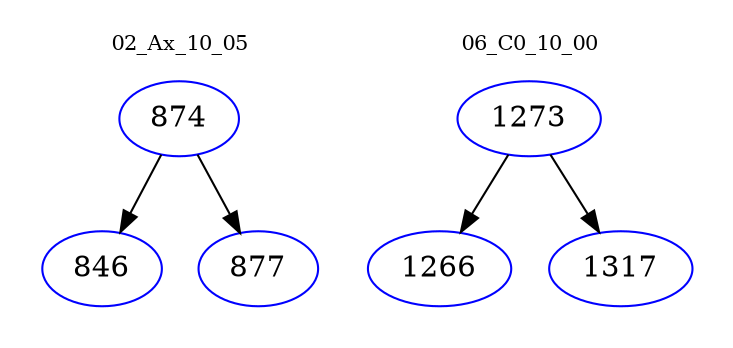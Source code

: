 digraph{
subgraph cluster_0 {
color = white
label = "02_Ax_10_05";
fontsize=10;
T0_874 [label="874", color="blue"]
T0_874 -> T0_846 [color="black"]
T0_846 [label="846", color="blue"]
T0_874 -> T0_877 [color="black"]
T0_877 [label="877", color="blue"]
}
subgraph cluster_1 {
color = white
label = "06_C0_10_00";
fontsize=10;
T1_1273 [label="1273", color="blue"]
T1_1273 -> T1_1266 [color="black"]
T1_1266 [label="1266", color="blue"]
T1_1273 -> T1_1317 [color="black"]
T1_1317 [label="1317", color="blue"]
}
}
